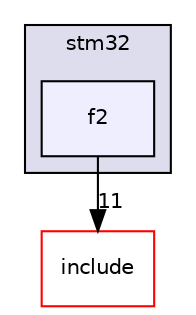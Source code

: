 digraph "/home/esdentem/projects/libopencm3/libopencm3-git/lib/stm32/f2/" {
  compound=true
  node [ fontsize="10", fontname="Helvetica"];
  edge [ labelfontsize="10", labelfontname="Helvetica"];
  subgraph clusterdir_55eaf1e33010ef6e6239f6fb75078880 {
    graph [ bgcolor="#ddddee", pencolor="black", label="stm32" fontname="Helvetica", fontsize="10", URL="dir_55eaf1e33010ef6e6239f6fb75078880.html"]
  dir_523a2e24776fe0f5973d0249b2b4e7e9 [shape=box, label="f2", style="filled", fillcolor="#eeeeff", pencolor="black", URL="dir_523a2e24776fe0f5973d0249b2b4e7e9.html"];
  }
  dir_ead20f0c10569fc5b4f0cc70c3cf6bea [shape=box label="include" fillcolor="white" style="filled" color="red" URL="dir_ead20f0c10569fc5b4f0cc70c3cf6bea.html"];
  dir_523a2e24776fe0f5973d0249b2b4e7e9->dir_ead20f0c10569fc5b4f0cc70c3cf6bea [headlabel="11", labeldistance=1.5 headhref="dir_000002_000003.html"];
}
